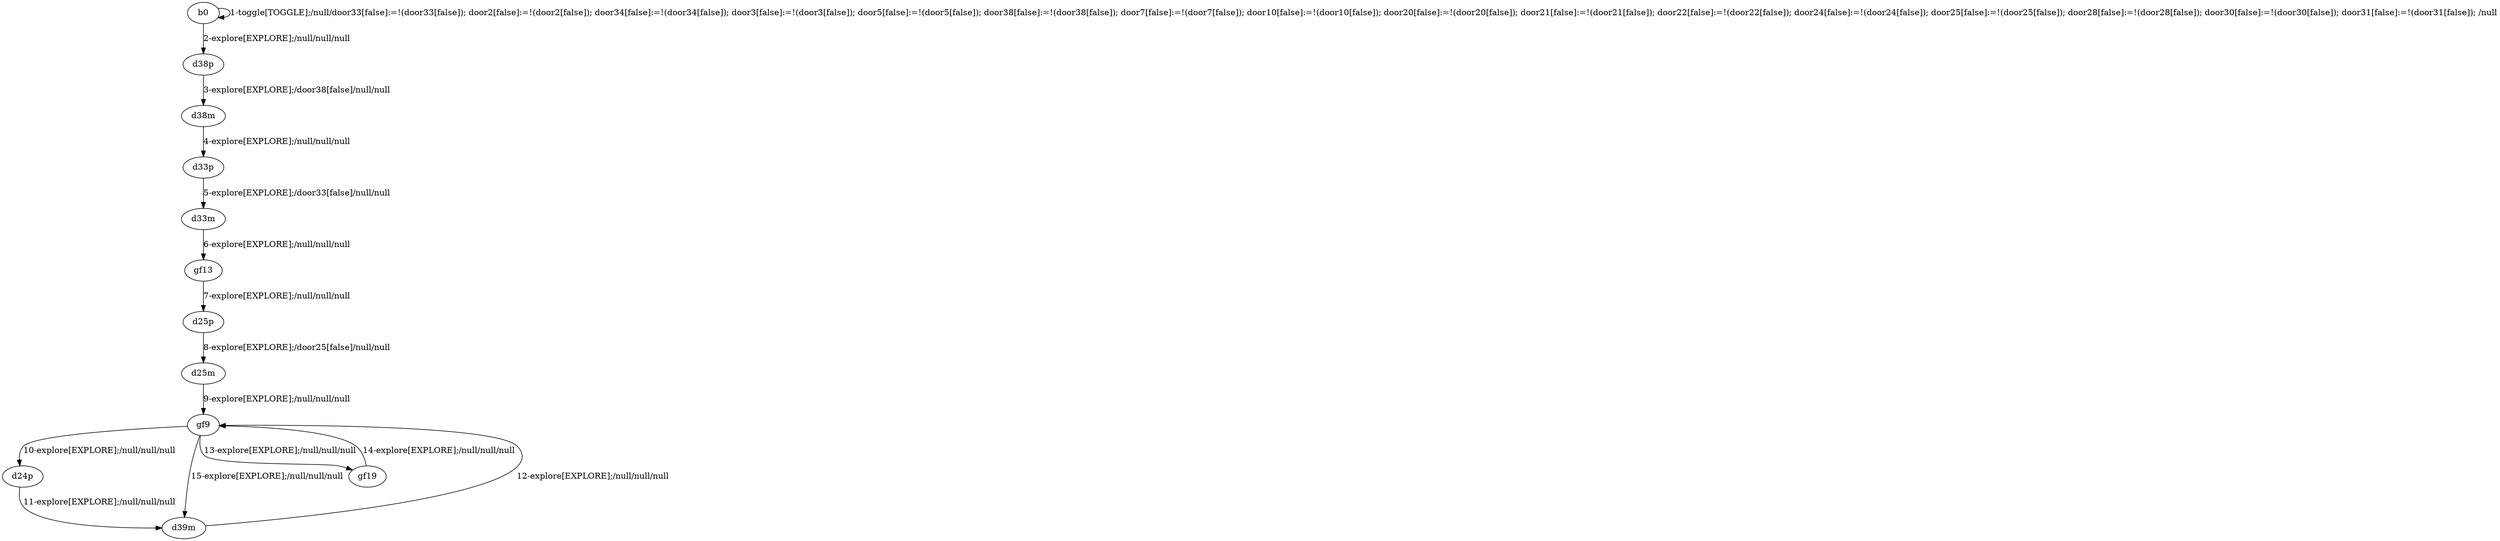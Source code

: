 # Total number of goals covered by this test: 1
# d25m --> gf9

digraph g {
"b0" -> "b0" [label = "1-toggle[TOGGLE];/null/door33[false]:=!(door33[false]); door2[false]:=!(door2[false]); door34[false]:=!(door34[false]); door3[false]:=!(door3[false]); door5[false]:=!(door5[false]); door38[false]:=!(door38[false]); door7[false]:=!(door7[false]); door10[false]:=!(door10[false]); door20[false]:=!(door20[false]); door21[false]:=!(door21[false]); door22[false]:=!(door22[false]); door24[false]:=!(door24[false]); door25[false]:=!(door25[false]); door28[false]:=!(door28[false]); door30[false]:=!(door30[false]); door31[false]:=!(door31[false]); /null"];
"b0" -> "d38p" [label = "2-explore[EXPLORE];/null/null/null"];
"d38p" -> "d38m" [label = "3-explore[EXPLORE];/door38[false]/null/null"];
"d38m" -> "d33p" [label = "4-explore[EXPLORE];/null/null/null"];
"d33p" -> "d33m" [label = "5-explore[EXPLORE];/door33[false]/null/null"];
"d33m" -> "gf13" [label = "6-explore[EXPLORE];/null/null/null"];
"gf13" -> "d25p" [label = "7-explore[EXPLORE];/null/null/null"];
"d25p" -> "d25m" [label = "8-explore[EXPLORE];/door25[false]/null/null"];
"d25m" -> "gf9" [label = "9-explore[EXPLORE];/null/null/null"];
"gf9" -> "d24p" [label = "10-explore[EXPLORE];/null/null/null"];
"d24p" -> "d39m" [label = "11-explore[EXPLORE];/null/null/null"];
"d39m" -> "gf9" [label = "12-explore[EXPLORE];/null/null/null"];
"gf9" -> "gf19" [label = "13-explore[EXPLORE];/null/null/null"];
"gf19" -> "gf9" [label = "14-explore[EXPLORE];/null/null/null"];
"gf9" -> "d39m" [label = "15-explore[EXPLORE];/null/null/null"];
}